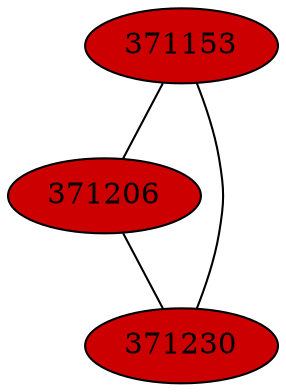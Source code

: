 graph CAMP_cc5 {
	K = 2.0;
	371153 [style="filled", fillcolor="#cc0000"];
	371206 [style="filled", fillcolor="#cc0000"];
	371230 [style="filled", fillcolor="#cc0000"];
	371153 -- 371206;
	371153 -- 371230;
	371206 -- 371230;
}
